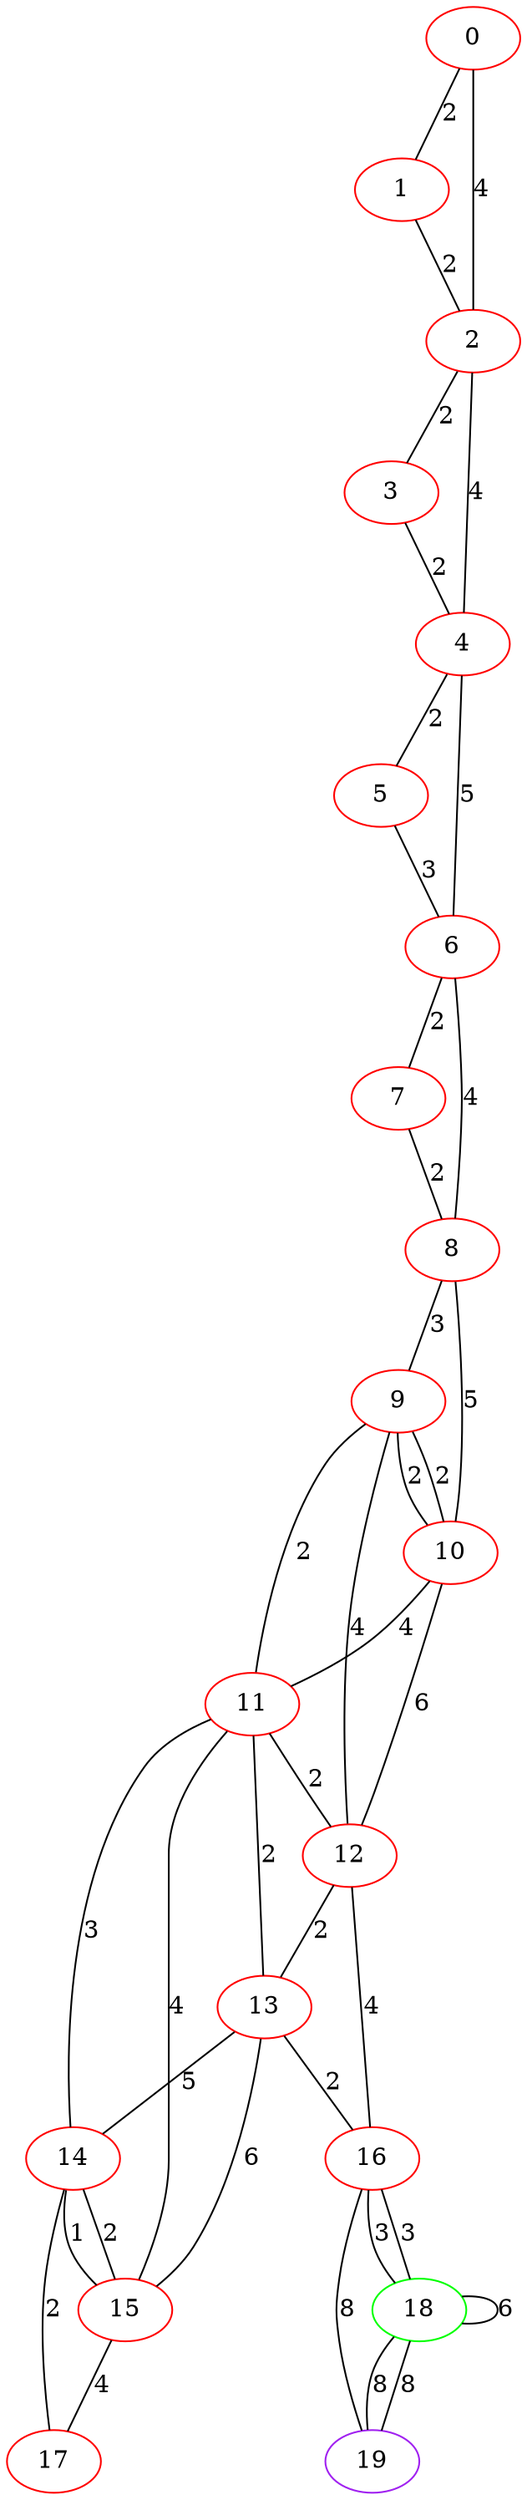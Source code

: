 graph "" {
0 [color=red, weight=1];
1 [color=red, weight=1];
2 [color=red, weight=1];
3 [color=red, weight=1];
4 [color=red, weight=1];
5 [color=red, weight=1];
6 [color=red, weight=1];
7 [color=red, weight=1];
8 [color=red, weight=1];
9 [color=red, weight=1];
10 [color=red, weight=1];
11 [color=red, weight=1];
12 [color=red, weight=1];
13 [color=red, weight=1];
14 [color=red, weight=1];
15 [color=red, weight=1];
16 [color=red, weight=1];
17 [color=red, weight=1];
18 [color=green, weight=2];
19 [color=purple, weight=4];
0 -- 1  [key=0, label=2];
0 -- 2  [key=0, label=4];
1 -- 2  [key=0, label=2];
2 -- 3  [key=0, label=2];
2 -- 4  [key=0, label=4];
3 -- 4  [key=0, label=2];
4 -- 5  [key=0, label=2];
4 -- 6  [key=0, label=5];
5 -- 6  [key=0, label=3];
6 -- 8  [key=0, label=4];
6 -- 7  [key=0, label=2];
7 -- 8  [key=0, label=2];
8 -- 9  [key=0, label=3];
8 -- 10  [key=0, label=5];
9 -- 10  [key=0, label=2];
9 -- 10  [key=1, label=2];
9 -- 11  [key=0, label=2];
9 -- 12  [key=0, label=4];
10 -- 11  [key=0, label=4];
10 -- 12  [key=0, label=6];
11 -- 12  [key=0, label=2];
11 -- 13  [key=0, label=2];
11 -- 14  [key=0, label=3];
11 -- 15  [key=0, label=4];
12 -- 16  [key=0, label=4];
12 -- 13  [key=0, label=2];
13 -- 16  [key=0, label=2];
13 -- 14  [key=0, label=5];
13 -- 15  [key=0, label=6];
14 -- 17  [key=0, label=2];
14 -- 15  [key=0, label=1];
14 -- 15  [key=1, label=2];
15 -- 17  [key=0, label=4];
16 -- 18  [key=0, label=3];
16 -- 18  [key=1, label=3];
16 -- 19  [key=0, label=8];
18 -- 18  [key=0, label=6];
18 -- 19  [key=0, label=8];
18 -- 19  [key=1, label=8];
}
